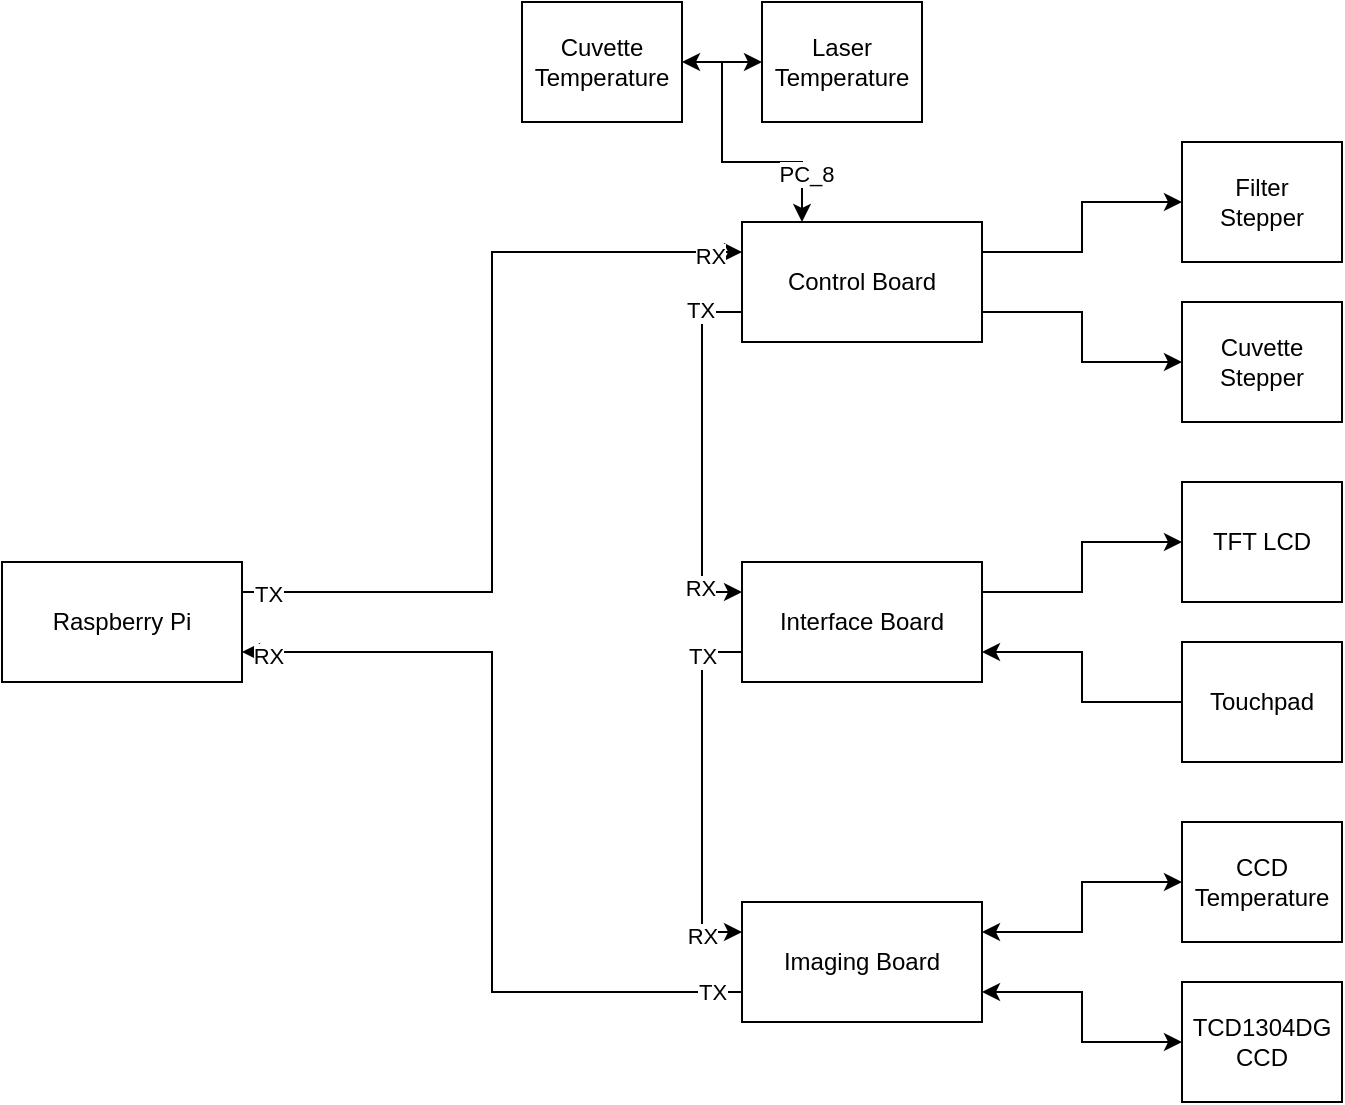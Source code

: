 <mxfile version="14.8.1" type="github"><diagram id="umfn3TfbESv5R6rosuh4" name="Page-1"><mxGraphModel dx="1422" dy="649" grid="1" gridSize="10" guides="1" tooltips="1" connect="1" arrows="1" fold="1" page="1" pageScale="1" pageWidth="850" pageHeight="1100" math="0" shadow="0"><root><mxCell id="0"/><mxCell id="1" parent="0"/><mxCell id="Owtj56LBjJoy0qXv2wrW-5" style="edgeStyle=orthogonalEdgeStyle;rounded=0;orthogonalLoop=1;jettySize=auto;html=1;exitX=1;exitY=0.25;exitDx=0;exitDy=0;entryX=0;entryY=0.25;entryDx=0;entryDy=0;" edge="1" parent="1" source="Owtj56LBjJoy0qXv2wrW-1" target="Owtj56LBjJoy0qXv2wrW-2"><mxGeometry relative="1" as="geometry"/></mxCell><mxCell id="Owtj56LBjJoy0qXv2wrW-10" value="TX" style="edgeLabel;html=1;align=center;verticalAlign=middle;resizable=0;points=[];" vertex="1" connectable="0" parent="Owtj56LBjJoy0qXv2wrW-5"><mxGeometry x="-0.938" y="-1" relative="1" as="geometry"><mxPoint as="offset"/></mxGeometry></mxCell><mxCell id="Owtj56LBjJoy0qXv2wrW-11" value="RX" style="edgeLabel;html=1;align=center;verticalAlign=middle;resizable=0;points=[];" vertex="1" connectable="0" parent="Owtj56LBjJoy0qXv2wrW-5"><mxGeometry x="0.924" y="-2" relative="1" as="geometry"><mxPoint as="offset"/></mxGeometry></mxCell><mxCell id="Owtj56LBjJoy0qXv2wrW-1" value="Raspberry Pi" style="rounded=0;whiteSpace=wrap;html=1;" vertex="1" parent="1"><mxGeometry x="40" y="300" width="120" height="60" as="geometry"/></mxCell><mxCell id="Owtj56LBjJoy0qXv2wrW-8" style="edgeStyle=orthogonalEdgeStyle;rounded=0;orthogonalLoop=1;jettySize=auto;html=1;exitX=0;exitY=0.75;exitDx=0;exitDy=0;entryX=0;entryY=0.25;entryDx=0;entryDy=0;" edge="1" parent="1" source="Owtj56LBjJoy0qXv2wrW-2" target="Owtj56LBjJoy0qXv2wrW-3"><mxGeometry relative="1" as="geometry"/></mxCell><mxCell id="Owtj56LBjJoy0qXv2wrW-12" value="TX" style="edgeLabel;html=1;align=center;verticalAlign=middle;resizable=0;points=[];" vertex="1" connectable="0" parent="Owtj56LBjJoy0qXv2wrW-8"><mxGeometry x="-0.778" y="-1" relative="1" as="geometry"><mxPoint y="-1" as="offset"/></mxGeometry></mxCell><mxCell id="Owtj56LBjJoy0qXv2wrW-13" value="RX" style="edgeLabel;html=1;align=center;verticalAlign=middle;resizable=0;points=[];" vertex="1" connectable="0" parent="Owtj56LBjJoy0qXv2wrW-8"><mxGeometry x="0.756" y="-1" relative="1" as="geometry"><mxPoint as="offset"/></mxGeometry></mxCell><mxCell id="Owtj56LBjJoy0qXv2wrW-41" style="edgeStyle=orthogonalEdgeStyle;rounded=0;orthogonalLoop=1;jettySize=auto;html=1;exitX=1;exitY=0.75;exitDx=0;exitDy=0;entryX=0;entryY=0.5;entryDx=0;entryDy=0;" edge="1" parent="1" source="Owtj56LBjJoy0qXv2wrW-2" target="Owtj56LBjJoy0qXv2wrW-40"><mxGeometry relative="1" as="geometry"/></mxCell><mxCell id="Owtj56LBjJoy0qXv2wrW-42" style="edgeStyle=orthogonalEdgeStyle;rounded=0;orthogonalLoop=1;jettySize=auto;html=1;exitX=1;exitY=0.25;exitDx=0;exitDy=0;entryX=0;entryY=0.5;entryDx=0;entryDy=0;" edge="1" parent="1" source="Owtj56LBjJoy0qXv2wrW-2" target="Owtj56LBjJoy0qXv2wrW-39"><mxGeometry relative="1" as="geometry"/></mxCell><mxCell id="Owtj56LBjJoy0qXv2wrW-2" value="Control Board" style="rounded=0;whiteSpace=wrap;html=1;" vertex="1" parent="1"><mxGeometry x="410" y="130" width="120" height="60" as="geometry"/></mxCell><mxCell id="Owtj56LBjJoy0qXv2wrW-9" style="edgeStyle=orthogonalEdgeStyle;rounded=0;orthogonalLoop=1;jettySize=auto;html=1;exitX=0;exitY=0.75;exitDx=0;exitDy=0;entryX=0;entryY=0.25;entryDx=0;entryDy=0;" edge="1" parent="1" source="Owtj56LBjJoy0qXv2wrW-3" target="Owtj56LBjJoy0qXv2wrW-4"><mxGeometry relative="1" as="geometry"/></mxCell><mxCell id="Owtj56LBjJoy0qXv2wrW-14" value="TX" style="edgeLabel;html=1;align=center;verticalAlign=middle;resizable=0;points=[];" vertex="1" connectable="0" parent="Owtj56LBjJoy0qXv2wrW-9"><mxGeometry x="-0.756" relative="1" as="geometry"><mxPoint as="offset"/></mxGeometry></mxCell><mxCell id="Owtj56LBjJoy0qXv2wrW-15" value="RX" style="edgeLabel;html=1;align=center;verticalAlign=middle;resizable=0;points=[];" vertex="1" connectable="0" parent="Owtj56LBjJoy0qXv2wrW-9"><mxGeometry x="0.778" y="-2" relative="1" as="geometry"><mxPoint as="offset"/></mxGeometry></mxCell><mxCell id="Owtj56LBjJoy0qXv2wrW-24" style="edgeStyle=orthogonalEdgeStyle;rounded=0;orthogonalLoop=1;jettySize=auto;html=1;exitX=1;exitY=0.25;exitDx=0;exitDy=0;entryX=0;entryY=0.5;entryDx=0;entryDy=0;" edge="1" parent="1" source="Owtj56LBjJoy0qXv2wrW-3" target="Owtj56LBjJoy0qXv2wrW-22"><mxGeometry relative="1" as="geometry"/></mxCell><mxCell id="Owtj56LBjJoy0qXv2wrW-3" value="Interface Board" style="rounded=0;whiteSpace=wrap;html=1;" vertex="1" parent="1"><mxGeometry x="410" y="300" width="120" height="60" as="geometry"/></mxCell><mxCell id="Owtj56LBjJoy0qXv2wrW-7" style="edgeStyle=orthogonalEdgeStyle;rounded=0;orthogonalLoop=1;jettySize=auto;html=1;exitX=0;exitY=0.75;exitDx=0;exitDy=0;entryX=1;entryY=0.75;entryDx=0;entryDy=0;" edge="1" parent="1" source="Owtj56LBjJoy0qXv2wrW-4" target="Owtj56LBjJoy0qXv2wrW-1"><mxGeometry relative="1" as="geometry"/></mxCell><mxCell id="Owtj56LBjJoy0qXv2wrW-16" value="TX" style="edgeLabel;html=1;align=center;verticalAlign=middle;resizable=0;points=[];" vertex="1" connectable="0" parent="Owtj56LBjJoy0qXv2wrW-7"><mxGeometry x="-0.929" relative="1" as="geometry"><mxPoint as="offset"/></mxGeometry></mxCell><mxCell id="Owtj56LBjJoy0qXv2wrW-17" value="RX" style="edgeLabel;html=1;align=center;verticalAlign=middle;resizable=0;points=[];" vertex="1" connectable="0" parent="Owtj56LBjJoy0qXv2wrW-7"><mxGeometry x="0.938" y="2" relative="1" as="geometry"><mxPoint as="offset"/></mxGeometry></mxCell><mxCell id="Owtj56LBjJoy0qXv2wrW-4" value="Imaging Board" style="whiteSpace=wrap;html=1;" vertex="1" parent="1"><mxGeometry x="410" y="470" width="120" height="60" as="geometry"/></mxCell><mxCell id="Owtj56LBjJoy0qXv2wrW-18" value="TCD1304DG&lt;br&gt;CCD" style="whiteSpace=wrap;html=1;" vertex="1" parent="1"><mxGeometry x="630" y="510" width="80" height="60" as="geometry"/></mxCell><mxCell id="Owtj56LBjJoy0qXv2wrW-22" value="TFT LCD" style="whiteSpace=wrap;html=1;" vertex="1" parent="1"><mxGeometry x="630" y="260" width="80" height="60" as="geometry"/></mxCell><mxCell id="Owtj56LBjJoy0qXv2wrW-25" style="edgeStyle=orthogonalEdgeStyle;rounded=0;orthogonalLoop=1;jettySize=auto;html=1;exitX=0;exitY=0.5;exitDx=0;exitDy=0;entryX=1;entryY=0.75;entryDx=0;entryDy=0;" edge="1" parent="1" source="Owtj56LBjJoy0qXv2wrW-23" target="Owtj56LBjJoy0qXv2wrW-3"><mxGeometry relative="1" as="geometry"/></mxCell><mxCell id="Owtj56LBjJoy0qXv2wrW-23" value="Touchpad" style="whiteSpace=wrap;html=1;" vertex="1" parent="1"><mxGeometry x="630" y="340" width="80" height="60" as="geometry"/></mxCell><mxCell id="Owtj56LBjJoy0qXv2wrW-27" value="" style="endArrow=classic;startArrow=classic;html=1;entryX=0;entryY=0.5;entryDx=0;entryDy=0;exitX=1;exitY=0.75;exitDx=0;exitDy=0;rounded=0;" edge="1" parent="1" source="Owtj56LBjJoy0qXv2wrW-4" target="Owtj56LBjJoy0qXv2wrW-18"><mxGeometry width="50" height="50" relative="1" as="geometry"><mxPoint x="310" y="430" as="sourcePoint"/><mxPoint x="360" y="380" as="targetPoint"/><Array as="points"><mxPoint x="580" y="515"/><mxPoint x="580" y="540"/></Array></mxGeometry></mxCell><mxCell id="Owtj56LBjJoy0qXv2wrW-28" value="CCD Temperature" style="whiteSpace=wrap;html=1;" vertex="1" parent="1"><mxGeometry x="630" y="430" width="80" height="60" as="geometry"/></mxCell><mxCell id="Owtj56LBjJoy0qXv2wrW-29" value="" style="endArrow=classic;startArrow=classic;html=1;rounded=0;exitX=1;exitY=0.25;exitDx=0;exitDy=0;entryX=0;entryY=0.5;entryDx=0;entryDy=0;" edge="1" parent="1" source="Owtj56LBjJoy0qXv2wrW-4" target="Owtj56LBjJoy0qXv2wrW-28"><mxGeometry width="50" height="50" relative="1" as="geometry"><mxPoint x="310" y="430" as="sourcePoint"/><mxPoint x="360" y="380" as="targetPoint"/><Array as="points"><mxPoint x="580" y="485"/><mxPoint x="580" y="460"/></Array></mxGeometry></mxCell><mxCell id="Owtj56LBjJoy0qXv2wrW-31" value="" style="endArrow=classic;html=1;rounded=0;entryX=0.25;entryY=0;entryDx=0;entryDy=0;" edge="1" parent="1" target="Owtj56LBjJoy0qXv2wrW-2"><mxGeometry width="50" height="50" relative="1" as="geometry"><mxPoint x="400" y="50" as="sourcePoint"/><mxPoint x="470" y="130" as="targetPoint"/><Array as="points"><mxPoint x="400" y="100"/><mxPoint x="440" y="100"/></Array></mxGeometry></mxCell><mxCell id="Owtj56LBjJoy0qXv2wrW-37" value="PC_8" style="edgeLabel;html=1;align=center;verticalAlign=middle;resizable=0;points=[];" vertex="1" connectable="0" parent="Owtj56LBjJoy0qXv2wrW-31"><mxGeometry x="0.6" y="2" relative="1" as="geometry"><mxPoint as="offset"/></mxGeometry></mxCell><mxCell id="Owtj56LBjJoy0qXv2wrW-33" value="Cuvette Temperature" style="whiteSpace=wrap;html=1;" vertex="1" parent="1"><mxGeometry x="300" y="20" width="80" height="60" as="geometry"/></mxCell><mxCell id="Owtj56LBjJoy0qXv2wrW-34" value="Laser Temperature" style="whiteSpace=wrap;html=1;" vertex="1" parent="1"><mxGeometry x="420" y="20" width="80" height="60" as="geometry"/></mxCell><mxCell id="Owtj56LBjJoy0qXv2wrW-35" value="" style="endArrow=classic;html=1;entryX=0;entryY=0.5;entryDx=0;entryDy=0;" edge="1" parent="1" target="Owtj56LBjJoy0qXv2wrW-34"><mxGeometry width="50" height="50" relative="1" as="geometry"><mxPoint x="400" y="50" as="sourcePoint"/><mxPoint x="380" y="210" as="targetPoint"/></mxGeometry></mxCell><mxCell id="Owtj56LBjJoy0qXv2wrW-36" value="" style="endArrow=classic;html=1;entryX=1;entryY=0.5;entryDx=0;entryDy=0;" edge="1" parent="1" target="Owtj56LBjJoy0qXv2wrW-33"><mxGeometry width="50" height="50" relative="1" as="geometry"><mxPoint x="400" y="50" as="sourcePoint"/><mxPoint x="380" y="210" as="targetPoint"/></mxGeometry></mxCell><mxCell id="Owtj56LBjJoy0qXv2wrW-39" value="Filter&lt;br&gt;Stepper" style="whiteSpace=wrap;html=1;" vertex="1" parent="1"><mxGeometry x="630" y="90" width="80" height="60" as="geometry"/></mxCell><mxCell id="Owtj56LBjJoy0qXv2wrW-40" value="Cuvette&lt;br&gt;Stepper" style="whiteSpace=wrap;html=1;" vertex="1" parent="1"><mxGeometry x="630" y="170" width="80" height="60" as="geometry"/></mxCell></root></mxGraphModel></diagram></mxfile>